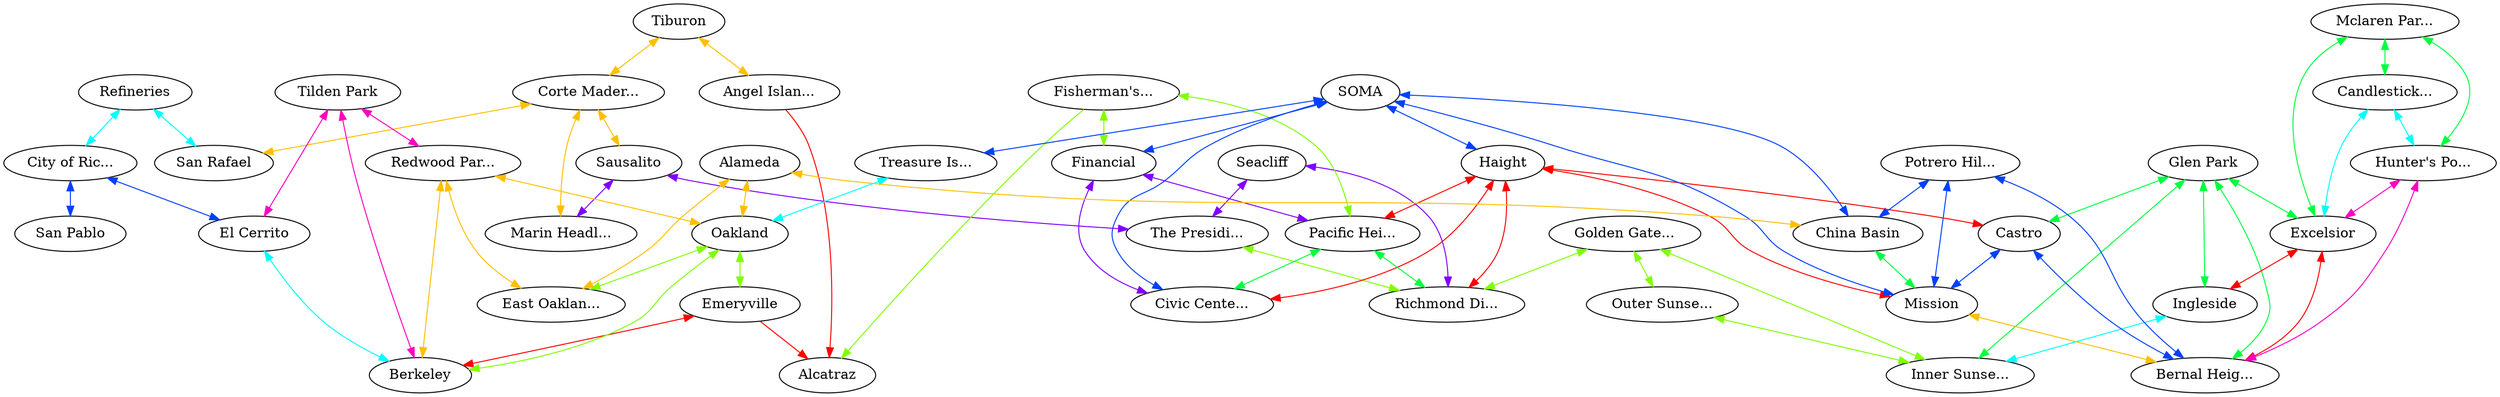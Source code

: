graph x {
"Alcatraz" [pos="3.63888888888889,-2.56944444444444",label="Alcatraz"]
"San Rafael" [pos="0.25,-1.47222222222222",label="San Rafael"]
"Corte Madera" [pos="0.388888888888889,-2.34722222222222",label="Corte Mader..."]
"Tiburon" [pos="1.81944444444444,-2.11111111111111",label="Tiburon"]
"Angel Island" [pos="2.90277777777778,-2.27777777777778",label="Angel Islan..."]
"Sausalito" [pos="1.61111111111111,-2.70833333333333",label="Sausalito"]
"Marin Headlands" [pos="0.611111111111111,-3.23611111111111",label="Marin Headl..."]
"Seacliff" [pos="2.04166666666667,-4.44444444444444",label="Seacliff"]
"The Presidio" [pos="2.63888888888889,-3.875",label="The Presidi..."]
"Richmond District" [pos="2.69444444444444,-4.43055555555556",label="Richmond Di..."]
"Golden Gate Park" [pos="2.33333333333333,-5.09722222222222",label="Golden Gate..."]
"Outer Sunset" [pos="2.45833333333333,-5.97222222222222",label="Outer Sunse..."]
"Inner Sunset" [pos="3.41666666666667,-5.54166666666667",label="Inner Sunse..."]
"Glen Park" [pos="4.94444444444444,-5.625",label="Glen Park"]
"Ingleside" [pos="4.59722222222222,-6.23611111111111",label="Ingleside"]
"Excelsior" [pos="6.16666666666667,-5.69444444444444",label="Excelsior"]
"Mclaren Park" [pos="6.94444444444444,-5.69444444444444",label="Mclaren Par..."]
"Hunter's Point" [pos="7.06944444444444,-4.61111111111111",label="Hunter's Po..."]
"Candlestick Point" [pos="7.75,-5.58333333333333",label="Candlestick..."]
"Potrero Hill" [pos="5.91666666666667,-4.05555555555556",label="Potrero Hil..."]
"Bernal Heights" [pos="6.13888888888889,-4.80555555555556",label="Bernal Heig..."]
"Mission" [pos="5.31944444444444,-4.20833333333333",label="Mission"]
"Castro" [pos="5.05555555555556,-4.72222222222222",label="Castro"]
"Haight" [pos="4.625,-3.95833333333333",label="Haight"]
"Civic Center" [pos="4.52777777777778,-3.625",label="Civic Cente..."]
"Pacific Heights" [pos="3.875,-3.41666666666667",label="Pacific Hei..."]
"Fisherman's Wharf" [pos="4.36111111111111,-2.88888888888889",label="Fisherman's..."]
"Financial" [pos="4.86111111111111,-3.23611111111111",label="Financial"]
"SOMA" [pos="5.27777777777778,-3.44444444444444",label="SOMA"]
"China Basin" [pos="5.80555555555556,-3.43055555555556",label="China Basin"]
"Treasure Island" [pos="5.13888888888889,-2.40277777777778",label="Treasure Is..."]
"Refineries" [pos="3.15277777777778,-1.22222222222222",label="Refineries"]
"City of Richmond" [pos="3.68055555555556,-1.13888888888889",label="City of Ric..."]
"El Cerrito" [pos="4.95833333333333,-1.19444444444444",label="El Cerrito"]
"San Pablo" [pos="3.55555555555556,-0.625",label="San Pablo"]
"Tilden Park" [pos="5.95833333333333,-0.777777777777778",label="Tilden Park"]
"Berkeley" [pos="6.47222222222222,-1.19444444444444",label="Berkeley"]
"Emeryville" [pos="6.20833333333333,-1.65277777777778",label="Emeryville"]
"Redwood Park" [pos="7.72222222222222,-1.22222222222222",label="Redwood Par..."]
"Oakland" [pos="6.72222222222222,-2.05555555555556",label="Oakland"]
"East Oakland" [pos="7.58333333333333,-1.84722222222222",label="East Oaklan..."]
"Alameda" [pos="7.80555555555556,-2.52777777777778",label="Alameda"]
"Tiburon" -- "Angel Island" [dir="both",color="0.125,1,1"]
"Tiburon" -- "Corte Madera" [dir="both",color="0.125,1,1"]
"Fisherman's Wharf" -- "Pacific Heights" [dir="both",color="0.25,1,1"]
"Fisherman's Wharf" -- "Financial" [dir="both",color="0.25,1,1"]
"Fisherman's Wharf" -- "Alcatraz" [dir="forward",color="0.25,1,1"]
"Mclaren Park" -- "Hunter's Point" [dir="both",color="0.375,1,1"]
"Mclaren Park" -- "Candlestick Point" [dir="both",color="0.375,1,1"]
"Mclaren Park" -- "Excelsior" [dir="both",color="0.375,1,1"]
"Candlestick Point" -- "Hunter's Point" [dir="both",color="0.5,1,1"]
"Candlestick Point" -- "Excelsior" [dir="both",color="0.5,1,1"]
"SOMA" -- "Treasure Island" [dir="both",color="0.625,1,1"]
"SOMA" -- "Financial" [dir="both",color="0.625,1,1"]
"SOMA" -- "China Basin" [dir="both",color="0.625,1,1"]
"SOMA" -- "Haight" [dir="both",color="0.625,1,1"]
"SOMA" -- "Civic Center" [dir="both",color="0.625,1,1"]
"SOMA" -- "Mission" [dir="both",color="0.625,1,1"]
"Seacliff" -- "The Presidio" [dir="both",color="0.75,1,1"]
"Seacliff" -- "Richmond District" [dir="both",color="0.75,1,1"]
"Tilden Park" -- "El Cerrito" [dir="both",color="0.875,1,1"]
"Tilden Park" -- "Redwood Park" [dir="both",color="0.875,1,1"]
"Tilden Park" -- "Berkeley" [dir="both",color="0.875,1,1"]
"Haight" -- "Pacific Heights" [dir="both",color="1,1,1"]
"Haight" -- "Civic Center" [dir="both",color="1,1,1"]
"Haight" -- "Castro" [dir="both",color="1,1,1"]
"Haight" -- "Richmond District" [dir="both",color="1,1,1"]
"Haight" -- "Mission" [dir="both",color="1,1,1"]
"Redwood Park" -- "Oakland" [dir="both",color="0.125,1,1"]
"Redwood Park" -- "East Oakland" [dir="both",color="0.125,1,1"]
"Redwood Park" -- "Berkeley" [dir="both",color="0.125,1,1"]
"Golden Gate Park" -- "Inner Sunset" [dir="both",color="0.25,1,1"]
"Golden Gate Park" -- "Outer Sunset" [dir="both",color="0.25,1,1"]
"Golden Gate Park" -- "Richmond District" [dir="both",color="0.25,1,1"]
"Glen Park" -- "Inner Sunset" [dir="both",color="0.375,1,1"]
"Glen Park" -- "Castro" [dir="both",color="0.375,1,1"]
"Glen Park" -- "Bernal Heights" [dir="both",color="0.375,1,1"]
"Glen Park" -- "Ingleside" [dir="both",color="0.375,1,1"]
"Glen Park" -- "Excelsior" [dir="both",color="0.375,1,1"]
"Treasure Island" -- "Oakland" [dir="both",color="0.5,1,1"]
"Potrero Hill" -- "China Basin" [dir="both",color="0.625,1,1"]
"Potrero Hill" -- "Bernal Heights" [dir="both",color="0.625,1,1"]
"Potrero Hill" -- "Mission" [dir="both",color="0.625,1,1"]
"Financial" -- "Pacific Heights" [dir="both",color="0.75,1,1"]
"Financial" -- "Civic Center" [dir="both",color="0.75,1,1"]
"Hunter's Point" -- "Bernal Heights" [dir="both",color="0.875,1,1"]
"Hunter's Point" -- "Excelsior" [dir="both",color="0.875,1,1"]
"Angel Island" -- "Alcatraz" [dir="forward",color="1,1,1"]
"Alameda" -- "Oakland" [dir="both",color="0.125,1,1"]
"Alameda" -- "China Basin" [dir="both",color="0.125,1,1"]
"Alameda" -- "East Oakland" [dir="both",color="0.125,1,1"]
"Oakland" -- "East Oakland" [dir="both",color="0.25,1,1"]
"Oakland" -- "Emeryville" [dir="both",color="0.25,1,1"]
"Oakland" -- "Berkeley" [dir="both",color="0.25,1,1"]
"Pacific Heights" -- "Civic Center" [dir="both",color="0.375,1,1"]
"Pacific Heights" -- "Richmond District" [dir="both",color="0.375,1,1"]
"Refineries" -- "City of Richmond" [dir="both",color="0.5,1,1"]
"Refineries" -- "San Rafael" [dir="both",color="0.5,1,1"]
"City of Richmond" -- "El Cerrito" [dir="both",color="0.625,1,1"]
"City of Richmond" -- "San Pablo" [dir="both",color="0.625,1,1"]
"Emeryville" -- "Alcatraz" [dir="forward",color="1,1,1"]
"Emeryville" -- "Berkeley" [dir="both",color="1,1,1"]
"Corte Madera" -- "Sausalito" [dir="both",color="0.125,1,1"]
"Corte Madera" -- "San Rafael" [dir="both",color="0.125,1,1"]
"Corte Madera" -- "Marin Headlands" [dir="both",color="0.125,1,1"]
"Outer Sunset" -- "Inner Sunset" [dir="both",color="0.25,1,1"]
"China Basin" -- "Mission" [dir="both",color="0.375,1,1"]
"El Cerrito" -- "Berkeley" [dir="both",color="0.5,1,1"]
"Castro" -- "Bernal Heights" [dir="both",color="0.625,1,1"]
"Castro" -- "Mission" [dir="both",color="0.625,1,1"]
"Sausalito" -- "The Presidio" [dir="both",color="0.75,1,1"]
"Sausalito" -- "Marin Headlands" [dir="both",color="0.75,1,1"]
"Excelsior" -- "Bernal Heights" [dir="both",color="1,1,1"]
"Excelsior" -- "Ingleside" [dir="both",color="1,1,1"]
"Mission" -- "Bernal Heights" [dir="both",color="0.125,1,1"]
"The Presidio" -- "Richmond District" [dir="both",color="0.25,1,1"]
"Ingleside" -- "Inner Sunset" [dir="both",color="0.5,1,1"]
}
